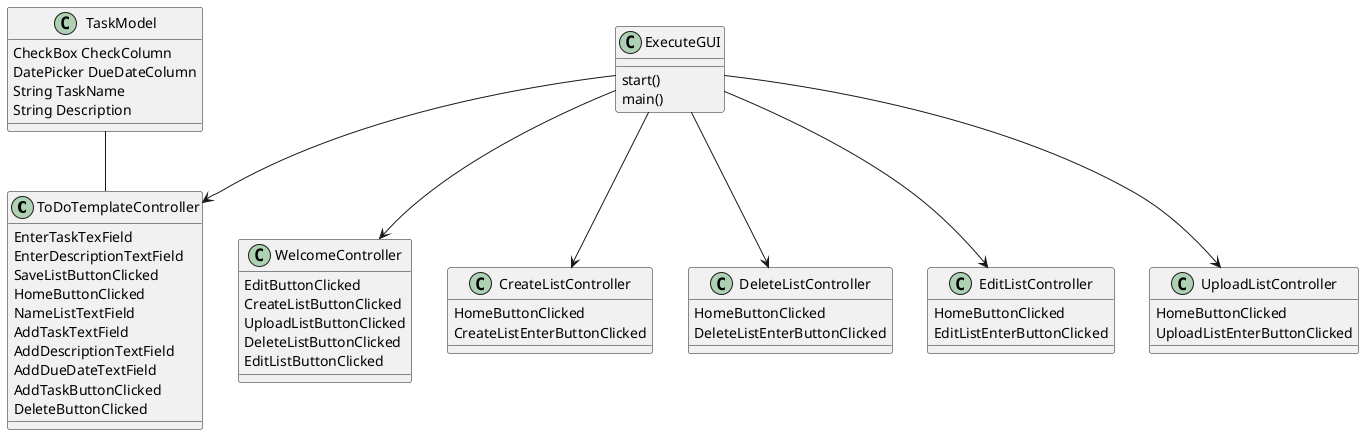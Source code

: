 @startuml
Class ToDoTemplateController{
EnterTaskTexField
EnterDescriptionTextField
SaveListButtonClicked
HomeButtonClicked
NameListTextField
AddTaskTextField
AddDescriptionTextField
AddDueDateTextField
AddTaskButtonClicked
DeleteButtonClicked
}

Class TaskModel{
CheckBox CheckColumn
DatePicker DueDateColumn
String TaskName
String Description
}

Class WelcomeController{
EditButtonClicked
CreateListButtonClicked
UploadListButtonClicked
DeleteListButtonClicked
EditListButtonClicked
}

Class CreateListController{
HomeButtonClicked
CreateListEnterButtonClicked
}

Class DeleteListController{
HomeButtonClicked
DeleteListEnterButtonClicked
}

Class EditListController{
HomeButtonClicked
EditListEnterButtonClicked
}

Class UploadListController{
HomeButtonClicked
UploadListEnterButtonClicked
}
Class ExecuteGUI{
start()
main()
}
ExecuteGUI-->UploadListController
ExecuteGUI-->CreateListController
ExecuteGUI-->DeleteListController
ExecuteGUI-->EditListController
ExecuteGUI-->ToDoTemplateController
ExecuteGUI-->WelcomeController

TaskModel--ToDoTemplateController






@enduml